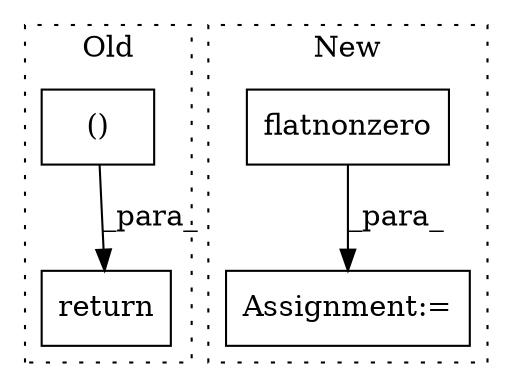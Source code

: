 digraph G {
subgraph cluster0 {
1 [label="return" a="41" s="1576" l="14" shape="box"];
4 [label="()" a="106" s="1590" l="56" shape="box"];
label = "Old";
style="dotted";
}
subgraph cluster1 {
2 [label="flatnonzero" a="32" s="1873,1899" l="12,1" shape="box"];
3 [label="Assignment:=" a="7" s="1866" l="1" shape="box"];
label = "New";
style="dotted";
}
2 -> 3 [label="_para_"];
4 -> 1 [label="_para_"];
}
